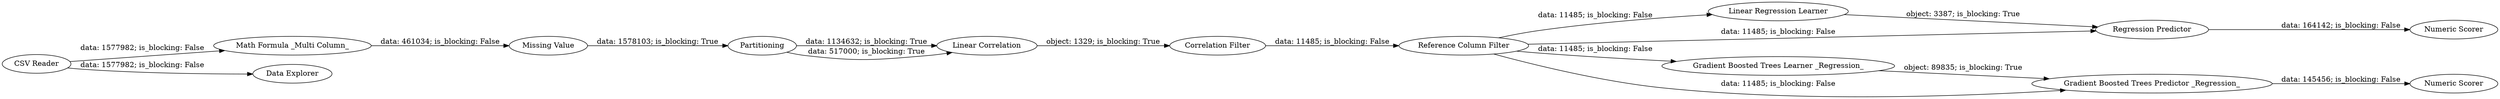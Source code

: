 digraph {
	"7583083431747479219_9" [label="Linear Regression Learner"]
	"7583083431747479219_3" [label="Math Formula _Multi Column_"]
	"3330558585036010281_7" [label="Correlation Filter"]
	"7583083431747479219_4" [label="Missing Value"]
	"7583083431747479219_15" [label="Numeric Scorer"]
	"7583083431747479219_10" [label="Regression Predictor"]
	"7583083431747479219_1" [label="CSV Reader"]
	"3330558585036010281_8" [label="Reference Column Filter"]
	"3330558585036010281_6" [label="Linear Correlation"]
	"7583083431747479219_13" [label="Gradient Boosted Trees Learner _Regression_"]
	"7583083431747479219_5" [label=Partitioning]
	"7583083431747479219_14" [label="Gradient Boosted Trees Predictor _Regression_"]
	"7583083431747479219_2" [label="Data Explorer"]
	"7583083431747479219_11" [label="Numeric Scorer"]
	"3330558585036010281_7" -> "3330558585036010281_8" [label="data: 11485; is_blocking: False"]
	"7583083431747479219_4" -> "7583083431747479219_5" [label="data: 1578103; is_blocking: True"]
	"3330558585036010281_8" -> "7583083431747479219_13" [label="data: 11485; is_blocking: False"]
	"7583083431747479219_13" -> "7583083431747479219_14" [label="object: 89835; is_blocking: True"]
	"7583083431747479219_5" -> "3330558585036010281_6" [label="data: 1134632; is_blocking: True"]
	"7583083431747479219_1" -> "7583083431747479219_2" [label="data: 1577982; is_blocking: False"]
	"3330558585036010281_8" -> "7583083431747479219_10" [label="data: 11485; is_blocking: False"]
	"3330558585036010281_8" -> "7583083431747479219_9" [label="data: 11485; is_blocking: False"]
	"3330558585036010281_6" -> "3330558585036010281_7" [label="object: 1329; is_blocking: True"]
	"7583083431747479219_5" -> "3330558585036010281_6" [label="data: 517000; is_blocking: True"]
	"7583083431747479219_3" -> "7583083431747479219_4" [label="data: 461034; is_blocking: False"]
	"7583083431747479219_10" -> "7583083431747479219_11" [label="data: 164142; is_blocking: False"]
	"7583083431747479219_1" -> "7583083431747479219_3" [label="data: 1577982; is_blocking: False"]
	"3330558585036010281_8" -> "7583083431747479219_14" [label="data: 11485; is_blocking: False"]
	"7583083431747479219_14" -> "7583083431747479219_15" [label="data: 145456; is_blocking: False"]
	"7583083431747479219_9" -> "7583083431747479219_10" [label="object: 3387; is_blocking: True"]
	rankdir=LR
}
